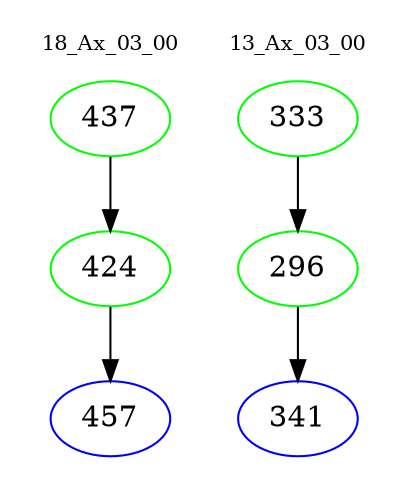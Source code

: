 digraph{
subgraph cluster_0 {
color = white
label = "18_Ax_03_00";
fontsize=10;
T0_437 [label="437", color="green"]
T0_437 -> T0_424 [color="black"]
T0_424 [label="424", color="green"]
T0_424 -> T0_457 [color="black"]
T0_457 [label="457", color="blue"]
}
subgraph cluster_1 {
color = white
label = "13_Ax_03_00";
fontsize=10;
T1_333 [label="333", color="green"]
T1_333 -> T1_296 [color="black"]
T1_296 [label="296", color="green"]
T1_296 -> T1_341 [color="black"]
T1_341 [label="341", color="blue"]
}
}
